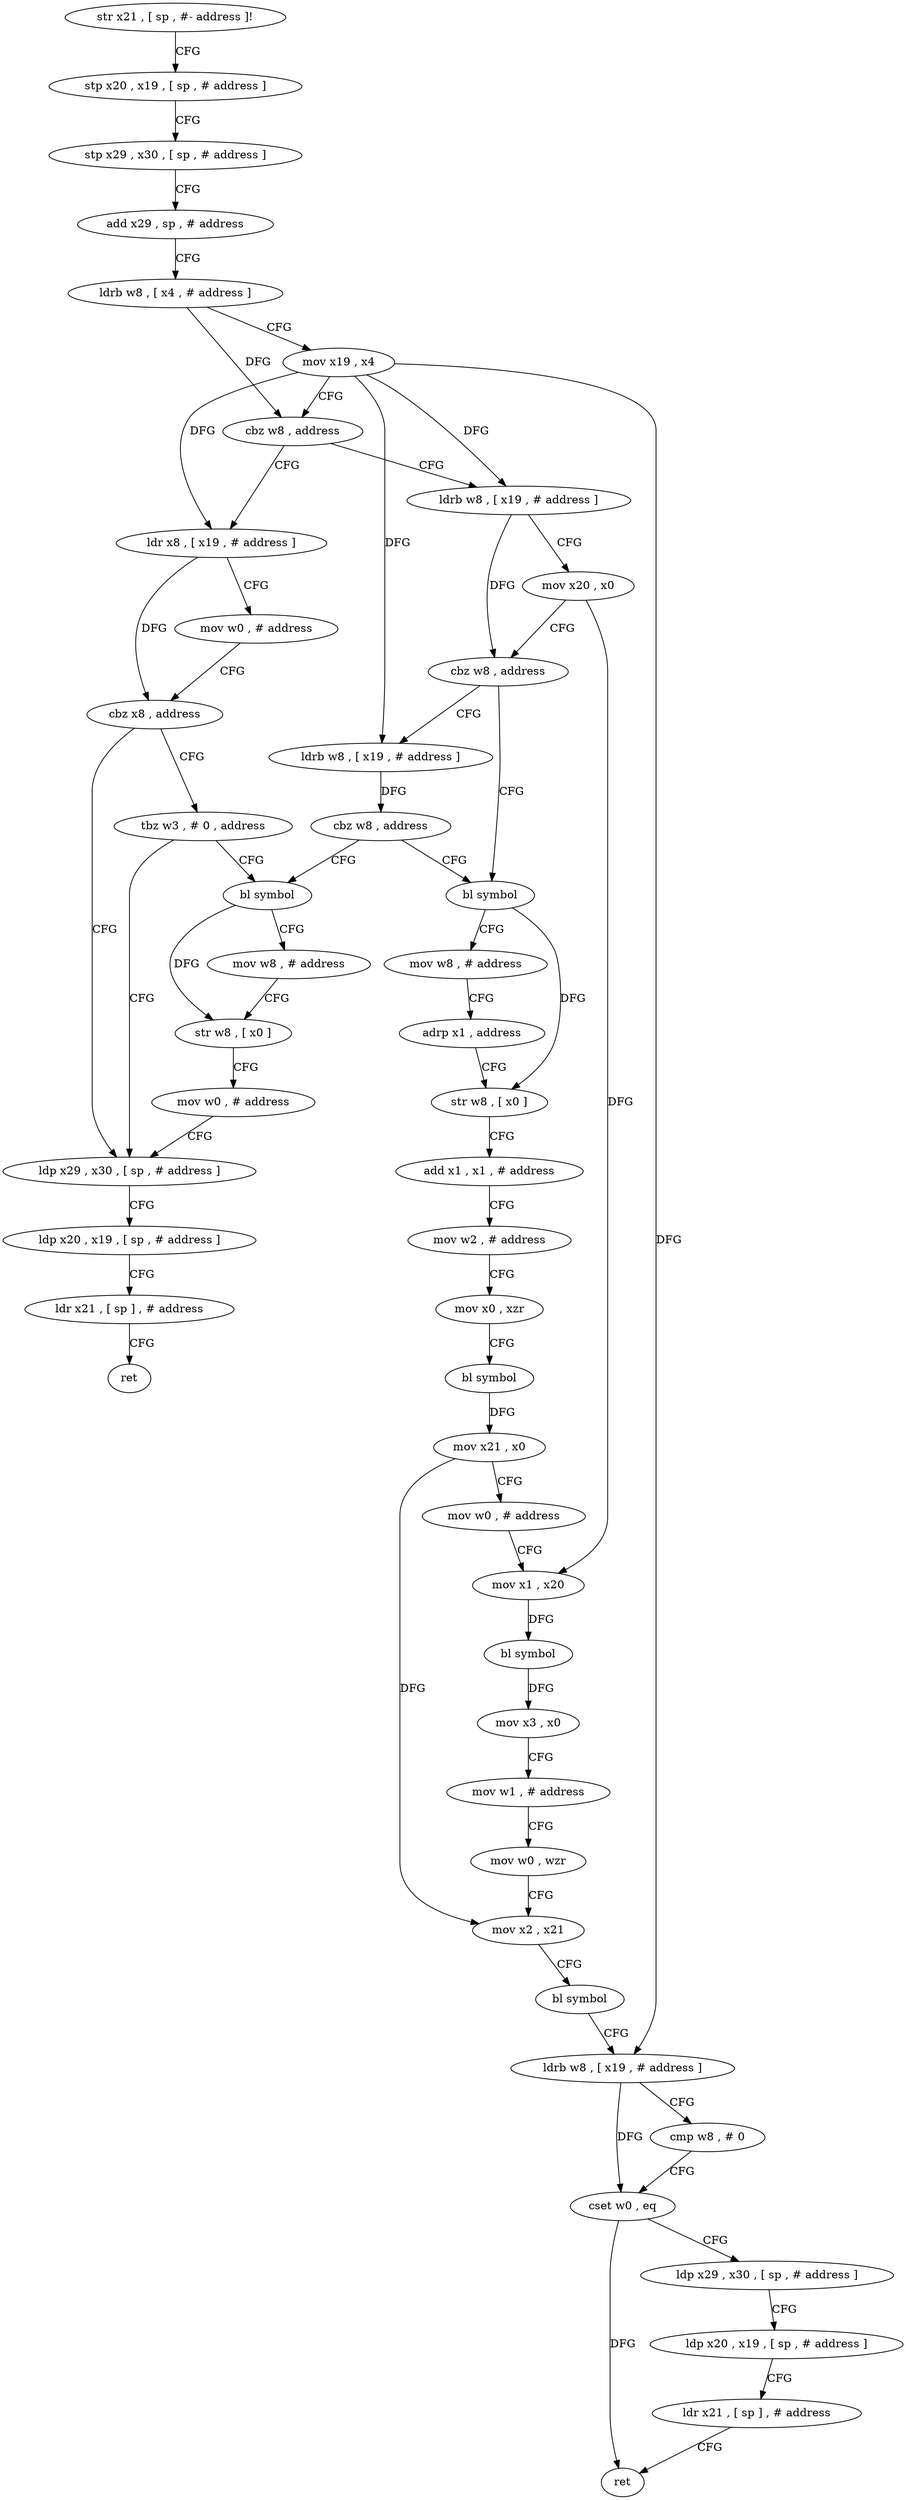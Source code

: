 digraph "func" {
"4210424" [label = "str x21 , [ sp , #- address ]!" ]
"4210428" [label = "stp x20 , x19 , [ sp , # address ]" ]
"4210432" [label = "stp x29 , x30 , [ sp , # address ]" ]
"4210436" [label = "add x29 , sp , # address" ]
"4210440" [label = "ldrb w8 , [ x4 , # address ]" ]
"4210444" [label = "mov x19 , x4" ]
"4210448" [label = "cbz w8 , address" ]
"4210568" [label = "ldr x8 , [ x19 , # address ]" ]
"4210452" [label = "ldrb w8 , [ x19 , # address ]" ]
"4210572" [label = "mov w0 , # address" ]
"4210576" [label = "cbz x8 , address" ]
"4210600" [label = "ldp x29 , x30 , [ sp , # address ]" ]
"4210580" [label = "tbz w3 , # 0 , address" ]
"4210456" [label = "mov x20 , x0" ]
"4210460" [label = "cbz w8 , address" ]
"4210472" [label = "bl symbol" ]
"4210464" [label = "ldrb w8 , [ x19 , # address ]" ]
"4210604" [label = "ldp x20 , x19 , [ sp , # address ]" ]
"4210608" [label = "ldr x21 , [ sp ] , # address" ]
"4210612" [label = "ret" ]
"4210584" [label = "bl symbol" ]
"4210476" [label = "mov w8 , # address" ]
"4210480" [label = "adrp x1 , address" ]
"4210484" [label = "str w8 , [ x0 ]" ]
"4210488" [label = "add x1 , x1 , # address" ]
"4210492" [label = "mov w2 , # address" ]
"4210496" [label = "mov x0 , xzr" ]
"4210500" [label = "bl symbol" ]
"4210504" [label = "mov x21 , x0" ]
"4210508" [label = "mov w0 , # address" ]
"4210512" [label = "mov x1 , x20" ]
"4210516" [label = "bl symbol" ]
"4210520" [label = "mov x3 , x0" ]
"4210524" [label = "mov w1 , # address" ]
"4210528" [label = "mov w0 , wzr" ]
"4210532" [label = "mov x2 , x21" ]
"4210536" [label = "bl symbol" ]
"4210540" [label = "ldrb w8 , [ x19 , # address ]" ]
"4210544" [label = "cmp w8 , # 0" ]
"4210548" [label = "cset w0 , eq" ]
"4210552" [label = "ldp x29 , x30 , [ sp , # address ]" ]
"4210556" [label = "ldp x20 , x19 , [ sp , # address ]" ]
"4210560" [label = "ldr x21 , [ sp ] , # address" ]
"4210564" [label = "ret" ]
"4210468" [label = "cbz w8 , address" ]
"4210588" [label = "mov w8 , # address" ]
"4210592" [label = "str w8 , [ x0 ]" ]
"4210596" [label = "mov w0 , # address" ]
"4210424" -> "4210428" [ label = "CFG" ]
"4210428" -> "4210432" [ label = "CFG" ]
"4210432" -> "4210436" [ label = "CFG" ]
"4210436" -> "4210440" [ label = "CFG" ]
"4210440" -> "4210444" [ label = "CFG" ]
"4210440" -> "4210448" [ label = "DFG" ]
"4210444" -> "4210448" [ label = "CFG" ]
"4210444" -> "4210568" [ label = "DFG" ]
"4210444" -> "4210452" [ label = "DFG" ]
"4210444" -> "4210540" [ label = "DFG" ]
"4210444" -> "4210464" [ label = "DFG" ]
"4210448" -> "4210568" [ label = "CFG" ]
"4210448" -> "4210452" [ label = "CFG" ]
"4210568" -> "4210572" [ label = "CFG" ]
"4210568" -> "4210576" [ label = "DFG" ]
"4210452" -> "4210456" [ label = "CFG" ]
"4210452" -> "4210460" [ label = "DFG" ]
"4210572" -> "4210576" [ label = "CFG" ]
"4210576" -> "4210600" [ label = "CFG" ]
"4210576" -> "4210580" [ label = "CFG" ]
"4210600" -> "4210604" [ label = "CFG" ]
"4210580" -> "4210600" [ label = "CFG" ]
"4210580" -> "4210584" [ label = "CFG" ]
"4210456" -> "4210460" [ label = "CFG" ]
"4210456" -> "4210512" [ label = "DFG" ]
"4210460" -> "4210472" [ label = "CFG" ]
"4210460" -> "4210464" [ label = "CFG" ]
"4210472" -> "4210476" [ label = "CFG" ]
"4210472" -> "4210484" [ label = "DFG" ]
"4210464" -> "4210468" [ label = "DFG" ]
"4210604" -> "4210608" [ label = "CFG" ]
"4210608" -> "4210612" [ label = "CFG" ]
"4210584" -> "4210588" [ label = "CFG" ]
"4210584" -> "4210592" [ label = "DFG" ]
"4210476" -> "4210480" [ label = "CFG" ]
"4210480" -> "4210484" [ label = "CFG" ]
"4210484" -> "4210488" [ label = "CFG" ]
"4210488" -> "4210492" [ label = "CFG" ]
"4210492" -> "4210496" [ label = "CFG" ]
"4210496" -> "4210500" [ label = "CFG" ]
"4210500" -> "4210504" [ label = "DFG" ]
"4210504" -> "4210508" [ label = "CFG" ]
"4210504" -> "4210532" [ label = "DFG" ]
"4210508" -> "4210512" [ label = "CFG" ]
"4210512" -> "4210516" [ label = "DFG" ]
"4210516" -> "4210520" [ label = "DFG" ]
"4210520" -> "4210524" [ label = "CFG" ]
"4210524" -> "4210528" [ label = "CFG" ]
"4210528" -> "4210532" [ label = "CFG" ]
"4210532" -> "4210536" [ label = "CFG" ]
"4210536" -> "4210540" [ label = "CFG" ]
"4210540" -> "4210544" [ label = "CFG" ]
"4210540" -> "4210548" [ label = "DFG" ]
"4210544" -> "4210548" [ label = "CFG" ]
"4210548" -> "4210552" [ label = "CFG" ]
"4210548" -> "4210564" [ label = "DFG" ]
"4210552" -> "4210556" [ label = "CFG" ]
"4210556" -> "4210560" [ label = "CFG" ]
"4210560" -> "4210564" [ label = "CFG" ]
"4210468" -> "4210584" [ label = "CFG" ]
"4210468" -> "4210472" [ label = "CFG" ]
"4210588" -> "4210592" [ label = "CFG" ]
"4210592" -> "4210596" [ label = "CFG" ]
"4210596" -> "4210600" [ label = "CFG" ]
}
